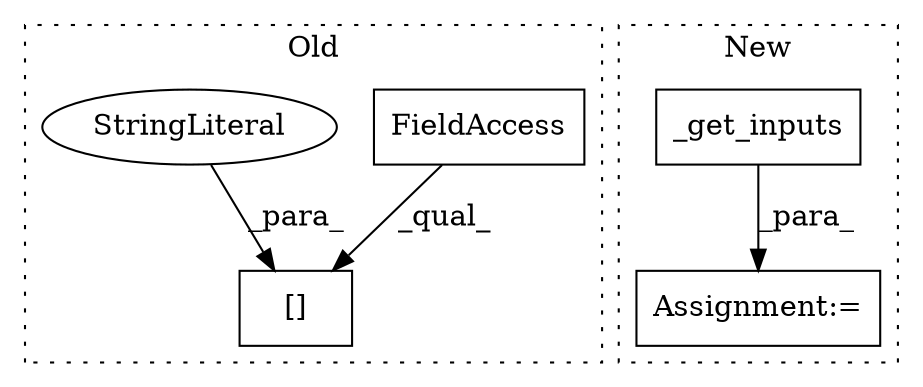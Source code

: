 digraph G {
subgraph cluster0 {
1 [label="[]" a="2" s="798,825" l="13,1" shape="box"];
4 [label="FieldAccess" a="22" s="798" l="12" shape="box"];
5 [label="StringLiteral" a="45" s="811" l="14" shape="ellipse"];
label = "Old";
style="dotted";
}
subgraph cluster1 {
2 [label="_get_inputs" a="32" s="631" l="13" shape="box"];
3 [label="Assignment:=" a="7" s="625" l="1" shape="box"];
label = "New";
style="dotted";
}
2 -> 3 [label="_para_"];
4 -> 1 [label="_qual_"];
5 -> 1 [label="_para_"];
}